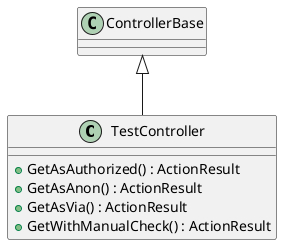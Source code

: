 @startuml
class TestController {
    + GetAsAuthorized() : ActionResult
    + GetAsAnon() : ActionResult
    + GetAsVia() : ActionResult
    + GetWithManualCheck() : ActionResult
}
ControllerBase <|-- TestController
@enduml
